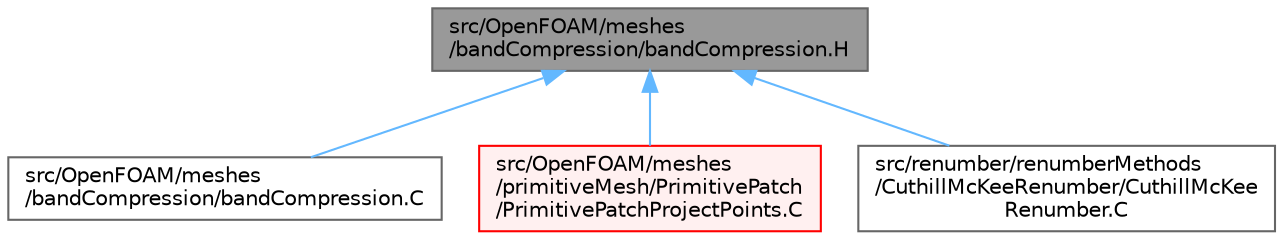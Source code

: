 digraph "src/OpenFOAM/meshes/bandCompression/bandCompression.H"
{
 // LATEX_PDF_SIZE
  bgcolor="transparent";
  edge [fontname=Helvetica,fontsize=10,labelfontname=Helvetica,labelfontsize=10];
  node [fontname=Helvetica,fontsize=10,shape=box,height=0.2,width=0.4];
  Node1 [id="Node000001",label="src/OpenFOAM/meshes\l/bandCompression/bandCompression.H",height=0.2,width=0.4,color="gray40", fillcolor="grey60", style="filled", fontcolor="black",tooltip="The bandCompression function renumbers the addressing such that the band of the matrix is reduced...."];
  Node1 -> Node2 [id="edge1_Node000001_Node000002",dir="back",color="steelblue1",style="solid",tooltip=" "];
  Node2 [id="Node000002",label="src/OpenFOAM/meshes\l/bandCompression/bandCompression.C",height=0.2,width=0.4,color="grey40", fillcolor="white", style="filled",URL="$bandCompression_8C.html",tooltip=" "];
  Node1 -> Node3 [id="edge2_Node000001_Node000003",dir="back",color="steelblue1",style="solid",tooltip=" "];
  Node3 [id="Node000003",label="src/OpenFOAM/meshes\l/primitiveMesh/PrimitivePatch\l/PrimitivePatchProjectPoints.C",height=0.2,width=0.4,color="red", fillcolor="#FFF0F0", style="filled",URL="$PrimitivePatchProjectPoints_8C.html",tooltip="For every point on the patch find the closest face on the target side. Return a target face label for..."];
  Node1 -> Node5 [id="edge3_Node000001_Node000005",dir="back",color="steelblue1",style="solid",tooltip=" "];
  Node5 [id="Node000005",label="src/renumber/renumberMethods\l/CuthillMcKeeRenumber/CuthillMcKee\lRenumber.C",height=0.2,width=0.4,color="grey40", fillcolor="white", style="filled",URL="$CuthillMcKeeRenumber_8C.html",tooltip=" "];
}
